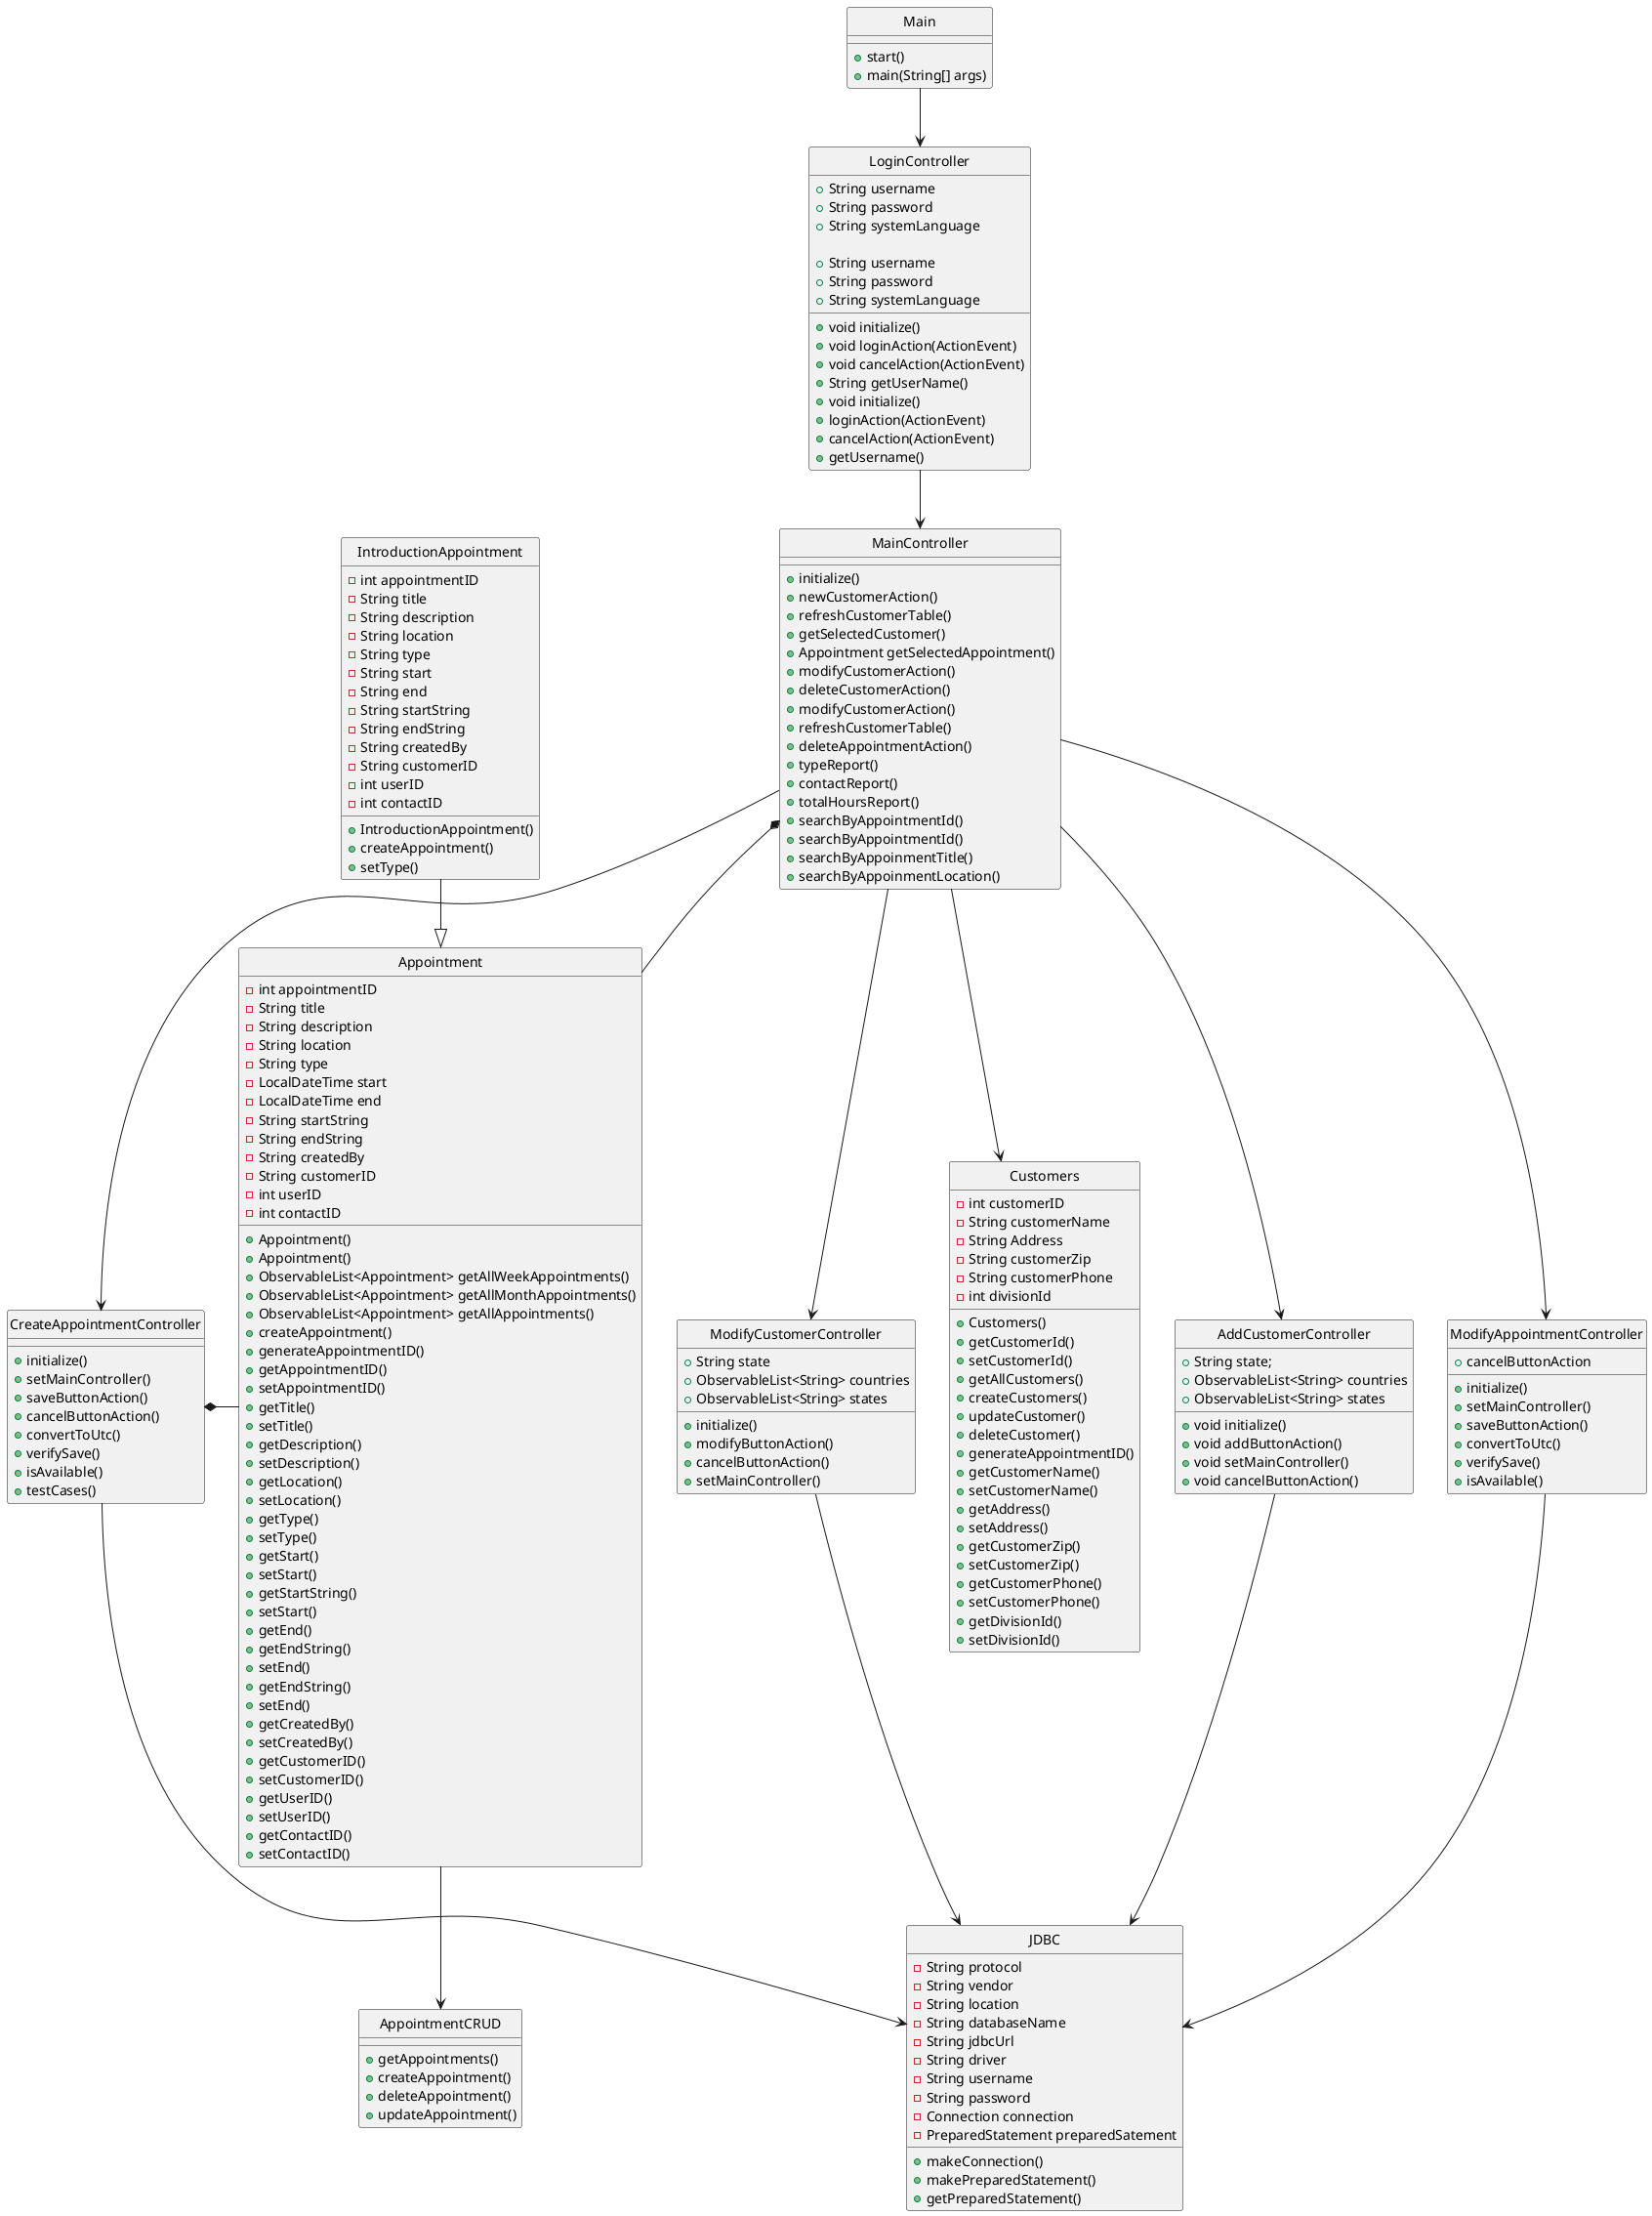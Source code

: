 @startuml Capstone
skinparam Style strictuml
interface LoginController

class LoginController{
    +String username
    +String password
    +String systemLanguage

    +void initialize()
    +void loginAction(ActionEvent)
    +void cancelAction(ActionEvent)
    +String getUserName()
}

class MainController{
    + initialize()
    + newCustomerAction()
    + refreshCustomerTable()
    + getSelectedCustomer()
    + Appointment getSelectedAppointment()
    + modifyCustomerAction()
    + deleteCustomerAction()
    + modifyCustomerAction()
    + refreshCustomerTable()
    + deleteAppointmentAction()
    + typeReport()
    + contactReport()
    + totalHoursReport()
    + searchByAppointmentId()
    + searchByAppointmentId()
    + searchByAppoinmentTitle()
    + searchByAppoinmentLocation()
}

class AddCustomerController{
    +String state;
    +ObservableList<String> countries
    +ObservableList<String> states

    +void initialize()
    +void addButtonAction()
    +void setMainController()
    +void cancelButtonAction()
}

class Appointment{
    -int appointmentID 
    -String title
    -String description
    -String location 
    -String type
    -LocalDateTime start
    -LocalDateTime end
    -String startString
    -String endString
    -String createdBy
    -String customerID
    -int userID 
    -int contactID

    +Appointment()
    +Appointment()
    +ObservableList<Appointment> getAllWeekAppointments()
    +ObservableList<Appointment> getAllMonthAppointments()
    +ObservableList<Appointment> getAllAppointments()
    +createAppointment()
    +generateAppointmentID()
    +getAppointmentID()
    +setAppointmentID()
    +getTitle()
    +setTitle()
    +getDescription()
    +setDescription()
    +getLocation()
    +setLocation()
    +getType()
    +setType()
    +getStart()
    +setStart()
    +getStartString()
    +setStart()
    +getEnd()
    +getEndString()
    +setEnd()
    +getEndString()
    +setEnd()
    +getCreatedBy()
    +setCreatedBy()
    +getCustomerID()
    +setCustomerID()
    +getUserID()
    +setUserID()
    +getContactID()
    +setContactID()
}

class AppointmentCRUD{
    +getAppointments()
    +createAppointment()
    +deleteAppointment()
    +updateAppointment()
}

class CreateAppointmentController{
    +initialize()
    +setMainController()
    +saveButtonAction()
    +cancelButtonAction()
    +convertToUtc()
    +verifySave()
    +isAvailable()
    +testCases()
}

class Customers{
    -int customerID
    -String customerName
    -String Address
    -String customerZip
    -String customerPhone
    -int divisionId

    +Customers()
    +getCustomerId()
    +setCustomerId()
    +getAllCustomers()
    +createCustomers()
    +updateCustomer()
    +deleteCustomer()
    +generateAppointmentID()
    +getCustomerName()
    +setCustomerName()
    +getAddress()
    +setAddress()
    +getCustomerZip()
    +setCustomerZip()
    +getCustomerPhone()
    +setCustomerPhone()
    +getDivisionId()
    +setDivisionId()

}

class IntroductionAppointment{
    -int appointmentID
    -String title
    -String description
    -String location
    -String type
    -String start
    -String end
    -String startString
    -String endString
    -String createdBy
    -String customerID
    -int userID
    -int contactID

    +IntroductionAppointment()
    +createAppointment()
    +setType()
}

class JDBC{
    -String protocol
    -String vendor
    -String location
    -String databaseName
    -String jdbcUrl
    -String driver
    -String username
    -String password
    -Connection connection
    -PreparedStatement preparedSatement

    +makeConnection()
    +makePreparedStatement()
    +getPreparedStatement()

}

class LoginController{
    +String username
    +String password
    +String systemLanguage

    +void initialize()
    +loginAction(ActionEvent)
    +cancelAction(ActionEvent)
    +getUsername()
}

class Main{
    +start()
    +main(String[] args)
}

class ModifyAppointmentController{
    +initialize()
    +setMainController()
    +saveButtonAction()
    +cancelButtonAction
    +convertToUtc()
    +verifySave()
    +isAvailable()
}

class ModifyCustomerController{
    +String state
    +ObservableList<String> countries
    +ObservableList<String> states

    +initialize()
    +modifyButtonAction()
    +cancelButtonAction()
    +setMainController()
}

Main --> LoginController
LoginController --> MainController
MainController --> AddCustomerController
MainController *- Appointment
MainController --> CreateAppointmentController
MainController --> Customers
MainController --> ModifyAppointmentController
MainController --> ModifyCustomerController
Appointment --> AppointmentCRUD
CreateAppointmentController *- Appointment
IntroductionAppointment --|> Appointment
CreateAppointmentController --> JDBC
AddCustomerController --> JDBC
ModifyAppointmentController --> JDBC
ModifyCustomerController --> JDBC

@enduml